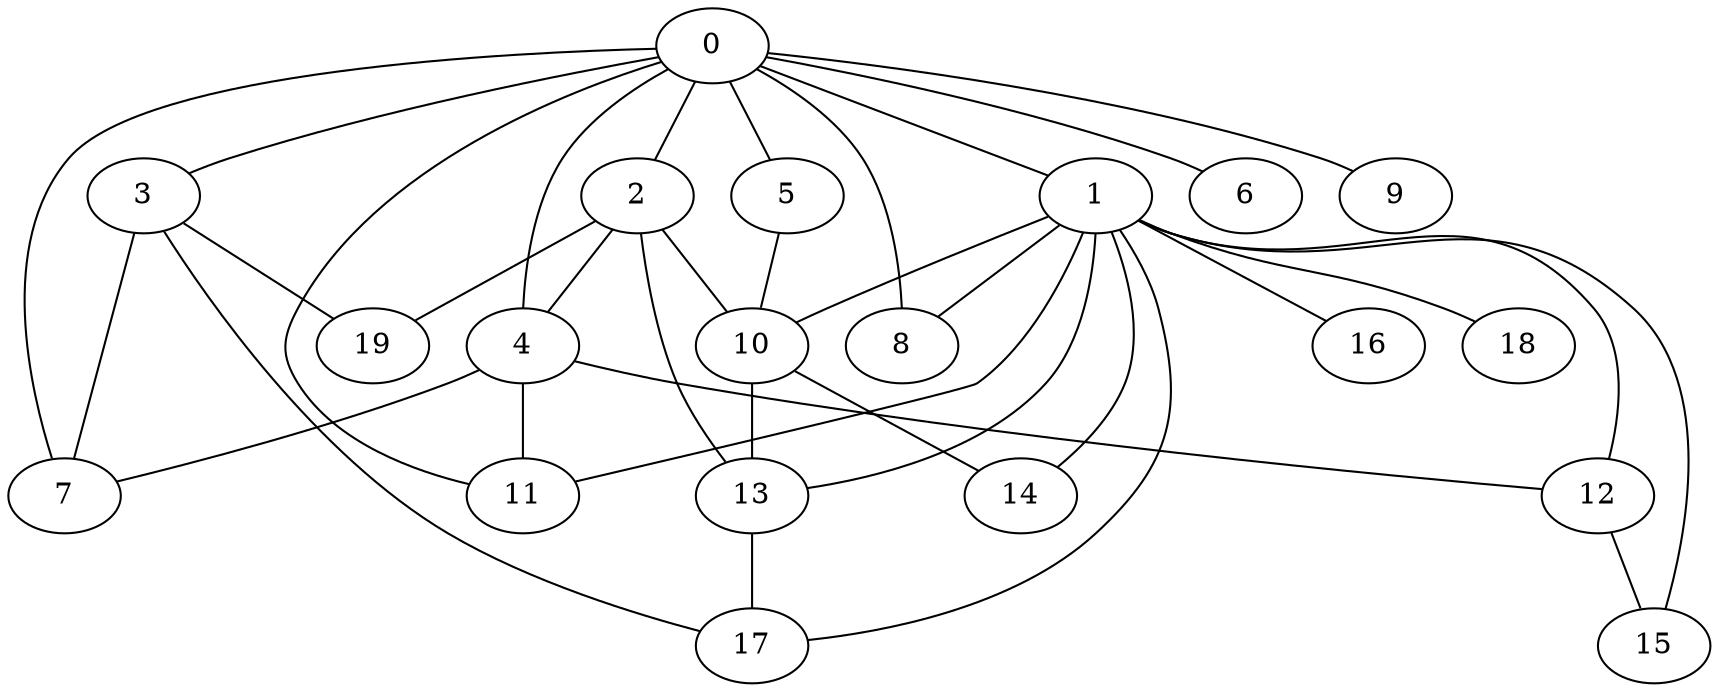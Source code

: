 
graph graphname {
    0 -- 1
0 -- 2
0 -- 3
0 -- 4
0 -- 5
0 -- 6
0 -- 7
0 -- 8
0 -- 9
0 -- 11
1 -- 10
1 -- 11
1 -- 12
1 -- 13
1 -- 14
1 -- 15
1 -- 16
1 -- 17
1 -- 18
1 -- 8
2 -- 19
2 -- 10
2 -- 13
2 -- 4
3 -- 19
3 -- 7
3 -- 17
4 -- 12
4 -- 7
4 -- 11
5 -- 10
10 -- 13
10 -- 14
12 -- 15
13 -- 17

}
